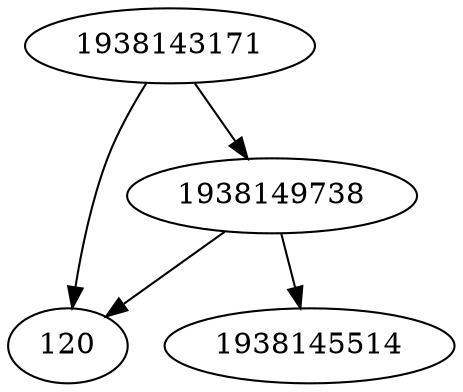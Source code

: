 strict digraph  {
120;
1938145514;
1938143171;
1938149738;
1938143171 -> 120;
1938143171 -> 1938149738;
1938149738 -> 120;
1938149738 -> 1938145514;
}
